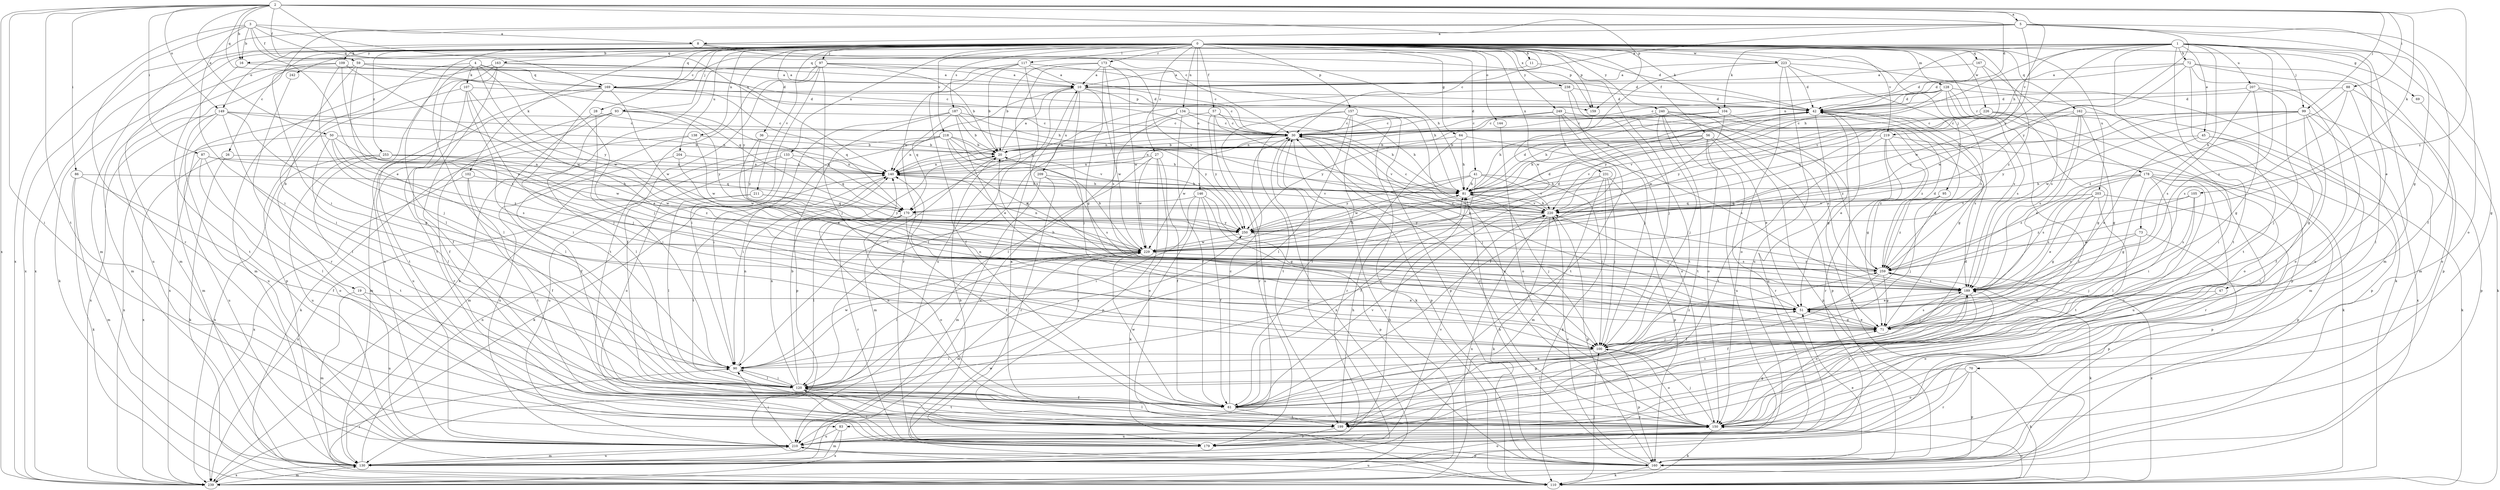 strict digraph  {
0;
1;
2;
3;
4;
5;
8;
10;
11;
16;
19;
20;
26;
27;
28;
30;
36;
41;
42;
45;
47;
50;
51;
56;
57;
59;
61;
64;
69;
70;
71;
72;
73;
81;
83;
86;
87;
88;
90;
93;
95;
97;
99;
100;
102;
104;
105;
107;
109;
110;
117;
120;
128;
130;
133;
134;
138;
140;
144;
146;
149;
150;
157;
159;
160;
162;
163;
167;
169;
170;
173;
178;
179;
187;
189;
199;
203;
204;
207;
209;
210;
211;
218;
219;
220;
223;
226;
229;
231;
238;
239;
240;
242;
249;
250;
253;
259;
0 -> 11  [label=b];
0 -> 26  [label=c];
0 -> 27  [label=c];
0 -> 28  [label=c];
0 -> 30  [label=c];
0 -> 36  [label=d];
0 -> 41  [label=d];
0 -> 56  [label=f];
0 -> 57  [label=f];
0 -> 64  [label=g];
0 -> 69  [label=g];
0 -> 93  [label=j];
0 -> 95  [label=j];
0 -> 97  [label=j];
0 -> 102  [label=k];
0 -> 104  [label=k];
0 -> 117  [label=l];
0 -> 120  [label=l];
0 -> 128  [label=m];
0 -> 130  [label=m];
0 -> 133  [label=n];
0 -> 134  [label=n];
0 -> 138  [label=n];
0 -> 144  [label=o];
0 -> 146  [label=o];
0 -> 149  [label=o];
0 -> 157  [label=p];
0 -> 159  [label=p];
0 -> 162  [label=q];
0 -> 163  [label=q];
0 -> 167  [label=q];
0 -> 169  [label=q];
0 -> 173  [label=r];
0 -> 178  [label=r];
0 -> 187  [label=s];
0 -> 203  [label=u];
0 -> 204  [label=u];
0 -> 211  [label=v];
0 -> 218  [label=v];
0 -> 219  [label=v];
0 -> 223  [label=w];
0 -> 226  [label=w];
0 -> 231  [label=x];
0 -> 238  [label=x];
0 -> 239  [label=x];
0 -> 240  [label=y];
0 -> 242  [label=y];
0 -> 249  [label=y];
0 -> 250  [label=y];
0 -> 253  [label=z];
0 -> 259  [label=z];
1 -> 16  [label=b];
1 -> 45  [label=e];
1 -> 47  [label=e];
1 -> 70  [label=g];
1 -> 72  [label=h];
1 -> 73  [label=h];
1 -> 81  [label=h];
1 -> 83  [label=i];
1 -> 99  [label=j];
1 -> 104  [label=k];
1 -> 130  [label=m];
1 -> 140  [label=n];
1 -> 169  [label=q];
1 -> 189  [label=s];
1 -> 199  [label=t];
1 -> 207  [label=u];
1 -> 219  [label=v];
1 -> 229  [label=w];
2 -> 5  [label=a];
2 -> 16  [label=b];
2 -> 42  [label=d];
2 -> 50  [label=e];
2 -> 59  [label=f];
2 -> 81  [label=h];
2 -> 83  [label=i];
2 -> 86  [label=i];
2 -> 87  [label=i];
2 -> 88  [label=i];
2 -> 99  [label=j];
2 -> 105  [label=k];
2 -> 140  [label=n];
2 -> 149  [label=o];
2 -> 159  [label=p];
2 -> 169  [label=q];
2 -> 199  [label=t];
2 -> 239  [label=x];
2 -> 259  [label=z];
3 -> 8  [label=a];
3 -> 16  [label=b];
3 -> 30  [label=c];
3 -> 51  [label=e];
3 -> 59  [label=f];
3 -> 90  [label=i];
3 -> 169  [label=q];
3 -> 179  [label=r];
3 -> 239  [label=x];
4 -> 19  [label=b];
4 -> 100  [label=j];
4 -> 107  [label=k];
4 -> 120  [label=l];
4 -> 169  [label=q];
4 -> 229  [label=w];
4 -> 250  [label=y];
5 -> 8  [label=a];
5 -> 10  [label=a];
5 -> 61  [label=f];
5 -> 71  [label=g];
5 -> 90  [label=i];
5 -> 130  [label=m];
5 -> 150  [label=o];
5 -> 220  [label=v];
5 -> 250  [label=y];
8 -> 42  [label=d];
8 -> 81  [label=h];
8 -> 109  [label=k];
8 -> 159  [label=p];
8 -> 239  [label=x];
10 -> 42  [label=d];
10 -> 100  [label=j];
10 -> 120  [label=l];
10 -> 159  [label=p];
10 -> 170  [label=q];
10 -> 209  [label=u];
10 -> 229  [label=w];
11 -> 10  [label=a];
11 -> 100  [label=j];
16 -> 30  [label=c];
16 -> 199  [label=t];
19 -> 51  [label=e];
19 -> 130  [label=m];
19 -> 210  [label=u];
20 -> 10  [label=a];
20 -> 130  [label=m];
20 -> 140  [label=n];
26 -> 110  [label=k];
26 -> 140  [label=n];
26 -> 239  [label=x];
27 -> 61  [label=f];
27 -> 140  [label=n];
27 -> 150  [label=o];
27 -> 160  [label=p];
27 -> 210  [label=u];
27 -> 229  [label=w];
28 -> 30  [label=c];
28 -> 90  [label=i];
28 -> 120  [label=l];
30 -> 20  [label=b];
30 -> 100  [label=j];
30 -> 160  [label=p];
30 -> 220  [label=v];
30 -> 229  [label=w];
30 -> 239  [label=x];
36 -> 20  [label=b];
36 -> 51  [label=e];
36 -> 250  [label=y];
41 -> 61  [label=f];
41 -> 81  [label=h];
41 -> 100  [label=j];
41 -> 220  [label=v];
41 -> 229  [label=w];
41 -> 250  [label=y];
42 -> 30  [label=c];
42 -> 51  [label=e];
42 -> 71  [label=g];
42 -> 81  [label=h];
42 -> 210  [label=u];
45 -> 20  [label=b];
45 -> 51  [label=e];
45 -> 110  [label=k];
45 -> 199  [label=t];
47 -> 51  [label=e];
47 -> 150  [label=o];
50 -> 20  [label=b];
50 -> 120  [label=l];
50 -> 189  [label=s];
50 -> 229  [label=w];
50 -> 239  [label=x];
50 -> 259  [label=z];
51 -> 20  [label=b];
51 -> 42  [label=d];
51 -> 71  [label=g];
51 -> 220  [label=v];
56 -> 20  [label=b];
56 -> 51  [label=e];
56 -> 81  [label=h];
56 -> 140  [label=n];
56 -> 160  [label=p];
56 -> 179  [label=r];
56 -> 210  [label=u];
56 -> 220  [label=v];
57 -> 30  [label=c];
57 -> 51  [label=e];
57 -> 81  [label=h];
57 -> 140  [label=n];
57 -> 179  [label=r];
57 -> 250  [label=y];
59 -> 10  [label=a];
59 -> 81  [label=h];
59 -> 90  [label=i];
59 -> 170  [label=q];
59 -> 189  [label=s];
59 -> 210  [label=u];
61 -> 30  [label=c];
61 -> 42  [label=d];
61 -> 51  [label=e];
61 -> 71  [label=g];
61 -> 150  [label=o];
61 -> 199  [label=t];
61 -> 220  [label=v];
61 -> 229  [label=w];
64 -> 20  [label=b];
64 -> 81  [label=h];
64 -> 179  [label=r];
64 -> 189  [label=s];
69 -> 110  [label=k];
70 -> 110  [label=k];
70 -> 120  [label=l];
70 -> 150  [label=o];
70 -> 160  [label=p];
70 -> 179  [label=r];
71 -> 51  [label=e];
71 -> 100  [label=j];
71 -> 140  [label=n];
71 -> 189  [label=s];
72 -> 10  [label=a];
72 -> 42  [label=d];
72 -> 130  [label=m];
72 -> 160  [label=p];
72 -> 199  [label=t];
72 -> 210  [label=u];
72 -> 229  [label=w];
73 -> 100  [label=j];
73 -> 160  [label=p];
73 -> 189  [label=s];
73 -> 229  [label=w];
81 -> 42  [label=d];
81 -> 100  [label=j];
81 -> 220  [label=v];
83 -> 130  [label=m];
83 -> 210  [label=u];
83 -> 239  [label=x];
86 -> 61  [label=f];
86 -> 81  [label=h];
86 -> 110  [label=k];
86 -> 130  [label=m];
87 -> 120  [label=l];
87 -> 140  [label=n];
87 -> 150  [label=o];
87 -> 170  [label=q];
87 -> 210  [label=u];
88 -> 42  [label=d];
88 -> 120  [label=l];
88 -> 150  [label=o];
88 -> 189  [label=s];
88 -> 259  [label=z];
90 -> 120  [label=l];
90 -> 140  [label=n];
90 -> 229  [label=w];
90 -> 250  [label=y];
93 -> 30  [label=c];
93 -> 120  [label=l];
93 -> 130  [label=m];
93 -> 170  [label=q];
93 -> 179  [label=r];
93 -> 210  [label=u];
93 -> 250  [label=y];
95 -> 100  [label=j];
95 -> 170  [label=q];
95 -> 259  [label=z];
97 -> 10  [label=a];
97 -> 20  [label=b];
97 -> 30  [label=c];
97 -> 61  [label=f];
97 -> 90  [label=i];
97 -> 100  [label=j];
97 -> 199  [label=t];
97 -> 239  [label=x];
99 -> 30  [label=c];
99 -> 61  [label=f];
99 -> 71  [label=g];
99 -> 160  [label=p];
99 -> 220  [label=v];
99 -> 229  [label=w];
99 -> 239  [label=x];
99 -> 250  [label=y];
100 -> 90  [label=i];
100 -> 150  [label=o];
100 -> 160  [label=p];
100 -> 259  [label=z];
102 -> 61  [label=f];
102 -> 81  [label=h];
102 -> 199  [label=t];
102 -> 239  [label=x];
104 -> 30  [label=c];
104 -> 140  [label=n];
104 -> 189  [label=s];
104 -> 229  [label=w];
105 -> 120  [label=l];
105 -> 189  [label=s];
105 -> 220  [label=v];
105 -> 259  [label=z];
107 -> 42  [label=d];
107 -> 51  [label=e];
107 -> 61  [label=f];
107 -> 90  [label=i];
107 -> 100  [label=j];
107 -> 160  [label=p];
109 -> 10  [label=a];
109 -> 100  [label=j];
109 -> 110  [label=k];
109 -> 130  [label=m];
109 -> 229  [label=w];
109 -> 259  [label=z];
110 -> 100  [label=j];
110 -> 150  [label=o];
110 -> 210  [label=u];
110 -> 229  [label=w];
110 -> 259  [label=z];
117 -> 10  [label=a];
117 -> 20  [label=b];
117 -> 61  [label=f];
117 -> 81  [label=h];
117 -> 179  [label=r];
117 -> 189  [label=s];
120 -> 20  [label=b];
120 -> 61  [label=f];
120 -> 90  [label=i];
120 -> 140  [label=n];
120 -> 199  [label=t];
128 -> 30  [label=c];
128 -> 42  [label=d];
128 -> 81  [label=h];
128 -> 160  [label=p];
128 -> 189  [label=s];
128 -> 199  [label=t];
128 -> 250  [label=y];
128 -> 259  [label=z];
130 -> 30  [label=c];
130 -> 140  [label=n];
130 -> 150  [label=o];
130 -> 210  [label=u];
130 -> 239  [label=x];
133 -> 110  [label=k];
133 -> 140  [label=n];
133 -> 150  [label=o];
133 -> 170  [label=q];
133 -> 210  [label=u];
134 -> 30  [label=c];
134 -> 61  [label=f];
134 -> 81  [label=h];
134 -> 90  [label=i];
134 -> 120  [label=l];
138 -> 20  [label=b];
138 -> 61  [label=f];
138 -> 110  [label=k];
138 -> 229  [label=w];
140 -> 81  [label=h];
140 -> 199  [label=t];
140 -> 220  [label=v];
144 -> 150  [label=o];
146 -> 61  [label=f];
146 -> 71  [label=g];
146 -> 90  [label=i];
146 -> 110  [label=k];
146 -> 160  [label=p];
146 -> 170  [label=q];
149 -> 30  [label=c];
149 -> 71  [label=g];
149 -> 120  [label=l];
149 -> 130  [label=m];
149 -> 140  [label=n];
149 -> 210  [label=u];
149 -> 239  [label=x];
150 -> 30  [label=c];
150 -> 71  [label=g];
150 -> 100  [label=j];
150 -> 110  [label=k];
150 -> 120  [label=l];
150 -> 140  [label=n];
150 -> 189  [label=s];
150 -> 210  [label=u];
157 -> 30  [label=c];
157 -> 61  [label=f];
157 -> 110  [label=k];
157 -> 120  [label=l];
157 -> 150  [label=o];
157 -> 160  [label=p];
157 -> 199  [label=t];
157 -> 210  [label=u];
159 -> 81  [label=h];
160 -> 51  [label=e];
160 -> 81  [label=h];
160 -> 110  [label=k];
160 -> 220  [label=v];
162 -> 30  [label=c];
162 -> 51  [label=e];
162 -> 71  [label=g];
162 -> 130  [label=m];
162 -> 170  [label=q];
162 -> 189  [label=s];
163 -> 10  [label=a];
163 -> 42  [label=d];
163 -> 61  [label=f];
163 -> 130  [label=m];
163 -> 199  [label=t];
163 -> 210  [label=u];
167 -> 10  [label=a];
167 -> 42  [label=d];
167 -> 189  [label=s];
167 -> 220  [label=v];
169 -> 30  [label=c];
169 -> 42  [label=d];
169 -> 100  [label=j];
169 -> 170  [label=q];
169 -> 199  [label=t];
169 -> 229  [label=w];
169 -> 239  [label=x];
170 -> 61  [label=f];
170 -> 120  [label=l];
170 -> 150  [label=o];
170 -> 179  [label=r];
170 -> 250  [label=y];
173 -> 10  [label=a];
173 -> 20  [label=b];
173 -> 71  [label=g];
173 -> 189  [label=s];
173 -> 210  [label=u];
173 -> 220  [label=v];
173 -> 229  [label=w];
178 -> 71  [label=g];
178 -> 81  [label=h];
178 -> 90  [label=i];
178 -> 150  [label=o];
178 -> 160  [label=p];
178 -> 179  [label=r];
178 -> 189  [label=s];
178 -> 210  [label=u];
178 -> 259  [label=z];
179 -> 20  [label=b];
179 -> 120  [label=l];
179 -> 220  [label=v];
187 -> 20  [label=b];
187 -> 30  [label=c];
187 -> 51  [label=e];
187 -> 90  [label=i];
187 -> 140  [label=n];
187 -> 160  [label=p];
187 -> 250  [label=y];
189 -> 51  [label=e];
189 -> 61  [label=f];
189 -> 100  [label=j];
189 -> 150  [label=o];
199 -> 10  [label=a];
199 -> 81  [label=h];
199 -> 179  [label=r];
199 -> 189  [label=s];
203 -> 51  [label=e];
203 -> 71  [label=g];
203 -> 160  [label=p];
203 -> 170  [label=q];
203 -> 189  [label=s];
203 -> 199  [label=t];
203 -> 220  [label=v];
204 -> 140  [label=n];
204 -> 210  [label=u];
204 -> 229  [label=w];
207 -> 42  [label=d];
207 -> 71  [label=g];
207 -> 100  [label=j];
207 -> 150  [label=o];
207 -> 189  [label=s];
209 -> 81  [label=h];
209 -> 130  [label=m];
209 -> 179  [label=r];
209 -> 189  [label=s];
210 -> 81  [label=h];
210 -> 90  [label=i];
210 -> 130  [label=m];
210 -> 160  [label=p];
211 -> 120  [label=l];
211 -> 170  [label=q];
211 -> 239  [label=x];
211 -> 250  [label=y];
218 -> 20  [label=b];
218 -> 81  [label=h];
218 -> 90  [label=i];
218 -> 130  [label=m];
218 -> 140  [label=n];
218 -> 220  [label=v];
218 -> 250  [label=y];
218 -> 259  [label=z];
219 -> 20  [label=b];
219 -> 71  [label=g];
219 -> 110  [label=k];
219 -> 179  [label=r];
219 -> 199  [label=t];
219 -> 259  [label=z];
220 -> 30  [label=c];
220 -> 81  [label=h];
220 -> 110  [label=k];
220 -> 160  [label=p];
220 -> 239  [label=x];
220 -> 250  [label=y];
223 -> 10  [label=a];
223 -> 42  [label=d];
223 -> 110  [label=k];
223 -> 150  [label=o];
223 -> 189  [label=s];
223 -> 210  [label=u];
223 -> 229  [label=w];
226 -> 30  [label=c];
226 -> 71  [label=g];
226 -> 150  [label=o];
226 -> 160  [label=p];
226 -> 220  [label=v];
226 -> 250  [label=y];
229 -> 20  [label=b];
229 -> 42  [label=d];
229 -> 81  [label=h];
229 -> 120  [label=l];
229 -> 130  [label=m];
229 -> 140  [label=n];
229 -> 259  [label=z];
231 -> 81  [label=h];
231 -> 100  [label=j];
231 -> 110  [label=k];
231 -> 120  [label=l];
231 -> 130  [label=m];
231 -> 160  [label=p];
238 -> 42  [label=d];
238 -> 100  [label=j];
238 -> 170  [label=q];
238 -> 199  [label=t];
239 -> 30  [label=c];
239 -> 42  [label=d];
239 -> 90  [label=i];
239 -> 130  [label=m];
240 -> 30  [label=c];
240 -> 71  [label=g];
240 -> 100  [label=j];
240 -> 140  [label=n];
240 -> 150  [label=o];
240 -> 160  [label=p];
240 -> 199  [label=t];
240 -> 259  [label=z];
242 -> 179  [label=r];
249 -> 30  [label=c];
249 -> 61  [label=f];
249 -> 150  [label=o];
249 -> 189  [label=s];
249 -> 199  [label=t];
249 -> 250  [label=y];
249 -> 259  [label=z];
250 -> 42  [label=d];
250 -> 189  [label=s];
250 -> 229  [label=w];
253 -> 140  [label=n];
253 -> 199  [label=t];
253 -> 210  [label=u];
253 -> 229  [label=w];
253 -> 239  [label=x];
253 -> 259  [label=z];
259 -> 30  [label=c];
259 -> 42  [label=d];
259 -> 61  [label=f];
259 -> 71  [label=g];
259 -> 110  [label=k];
259 -> 189  [label=s];
}
